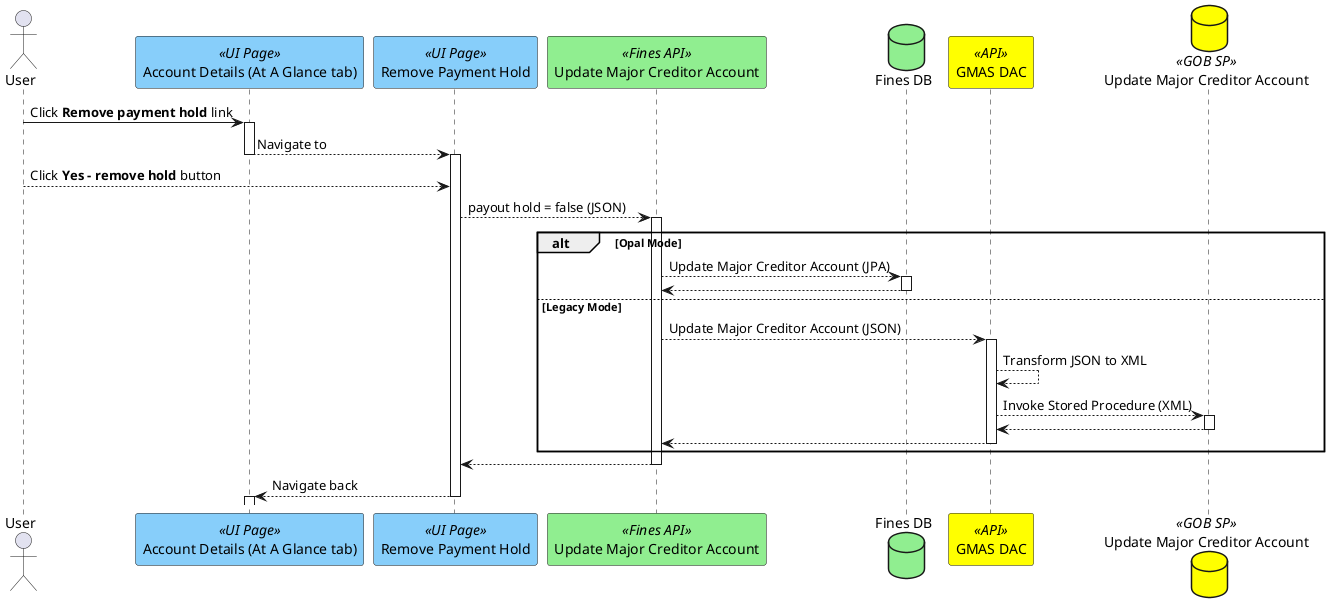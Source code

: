 @startuml
actor "User" as user
participant "Account Details (At A Glance tab)" as account <<UI Page>> #lightskyblue
participant "Remove Payment Hold" as removeHold <<UI Page>> #lightskyblue
participant "Update Major Creditor Account" as updateApi <<Fines API>> #lightgreen
database "Fines DB" as db #lightgreen
participant "GMAS DAC" as gmasDac <<API>> #yellow
database "Update Major Creditor Account" as getHeaderGobSP <<GOB SP>> #yellow

user -> account ++ : Click <b>Remove payment hold</b> link
account --> removeHold -- : Navigate to
activate removeHold
user --> removeHold : Click <b>Yes - remove hold</b> button
removeHold --> updateApi ++: payout hold = false (JSON)
alt Opal Mode
  updateApi --> db ++ : Update Major Creditor Account (JPA)
  db --> updateApi --
else Legacy Mode
  updateApi --> gmasDac ++ : Update Major Creditor Account (JSON)
  gmasDac --> gmasDac : Transform JSON to XML
  gmasDac --> getHeaderGobSP ++ : Invoke Stored Procedure (XML)
  getHeaderGobSP --> gmasDac --
  gmasDac --> updateApi --
end
updateApi --> removeHold --
removeHold --> account -- : Navigate back
activate account

@enduml